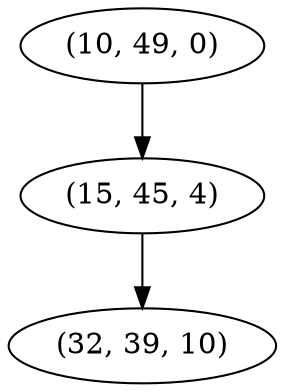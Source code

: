 digraph tree {
    "(10, 49, 0)";
    "(15, 45, 4)";
    "(32, 39, 10)";
    "(10, 49, 0)" -> "(15, 45, 4)";
    "(15, 45, 4)" -> "(32, 39, 10)";
}
